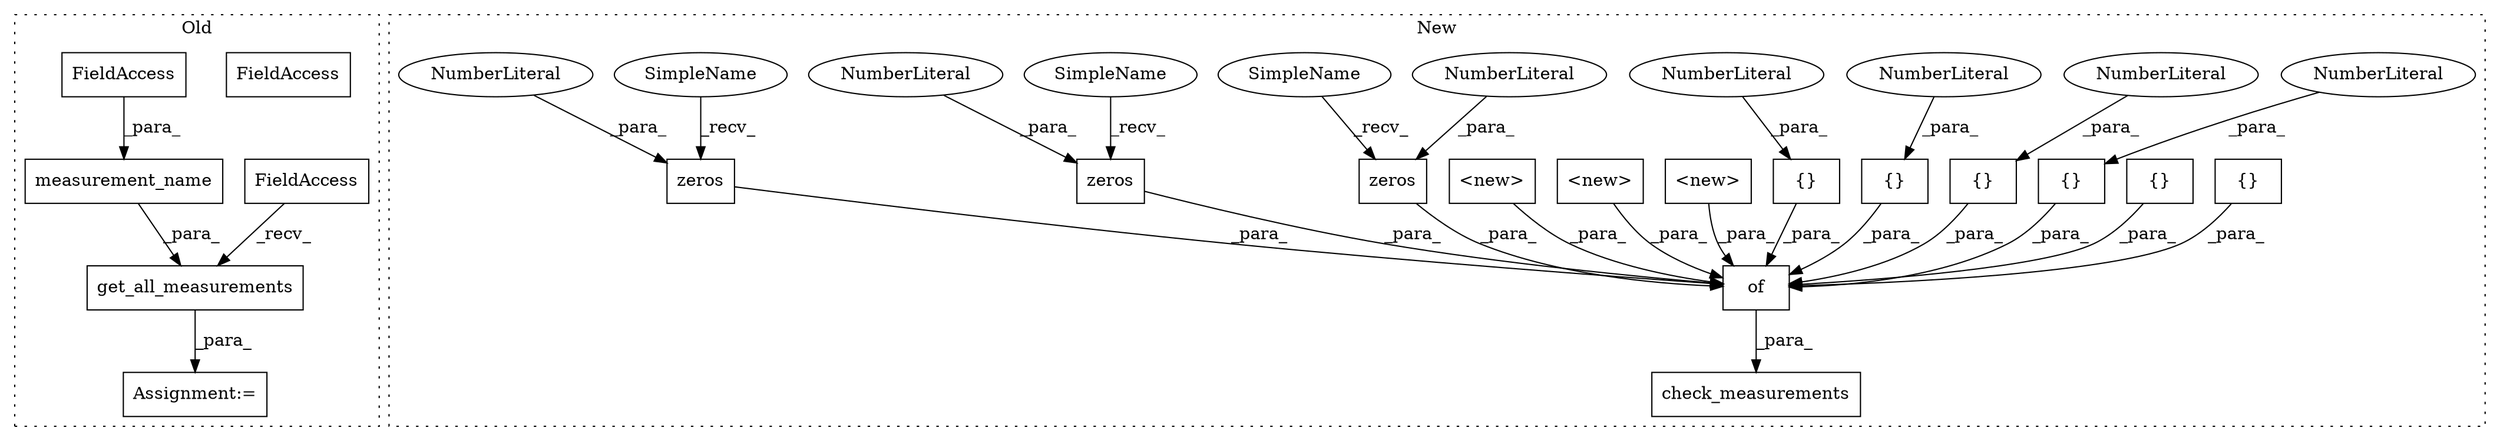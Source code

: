 digraph G {
subgraph cluster0 {
1 [label="get_all_measurements" a="32" s="55982,56081" l="21,1" shape="box"];
5 [label="measurement_name" a="32" s="56022,56080" l="17,1" shape="box"];
6 [label="FieldAccess" a="22" s="55959" l="22" shape="box"];
7 [label="FieldAccess" a="22" s="56039" l="41" shape="box"];
26 [label="Assignment:=" a="7" s="55958" l="1" shape="box"];
27 [label="FieldAccess" a="22" s="56039" l="41" shape="box"];
label = "Old";
style="dotted";
}
subgraph cluster1 {
2 [label="{}" a="4" s="64436,64451" l="1,1" shape="box"];
3 [label="check_measurements" a="32" s="64165,64894" l="19,1" shape="box"];
4 [label="{}" a="4" s="64598,64613" l="1,1" shape="box"];
8 [label="of" a="32" s="64198,64893" l="3,1" shape="box"];
9 [label="{}" a="4" s="64683,64685" l="1,1" shape="box"];
10 [label="NumberLiteral" a="34" s="64684" l="1" shape="ellipse"];
11 [label="{}" a="4" s="64823,64825" l="1,1" shape="box"];
12 [label="NumberLiteral" a="34" s="64824" l="1" shape="ellipse"];
13 [label="{}" a="4" s="64756,64758" l="1,1" shape="box"];
14 [label="NumberLiteral" a="34" s="64757" l="1" shape="ellipse"];
15 [label="{}" a="4" s="64890,64892" l="1,1" shape="box"];
16 [label="NumberLiteral" a="34" s="64891" l="1" shape="ellipse"];
17 [label="<new>" a="14" s="64615" l="58" shape="box"];
18 [label="zeros" a="32" s="64355,64362" l="6,1" shape="box"];
19 [label="NumberLiteral" a="34" s="64361" l="1" shape="ellipse"];
20 [label="<new>" a="14" s="64687" l="59" shape="box"];
21 [label="zeros" a="32" s="64524,64531" l="6,1" shape="box"];
22 [label="NumberLiteral" a="34" s="64530" l="1" shape="ellipse"];
23 [label="<new>" a="14" s="64201" l="47" shape="box"];
24 [label="zeros" a="32" s="64265,64276" l="6,1" shape="box"];
25 [label="NumberLiteral" a="34" s="64271" l="1" shape="ellipse"];
28 [label="SimpleName" a="42" s="64349" l="5" shape="ellipse"];
29 [label="SimpleName" a="42" s="64259" l="5" shape="ellipse"];
30 [label="SimpleName" a="42" s="64518" l="5" shape="ellipse"];
label = "New";
style="dotted";
}
1 -> 26 [label="_para_"];
2 -> 8 [label="_para_"];
4 -> 8 [label="_para_"];
5 -> 1 [label="_para_"];
6 -> 1 [label="_recv_"];
8 -> 3 [label="_para_"];
9 -> 8 [label="_para_"];
10 -> 9 [label="_para_"];
11 -> 8 [label="_para_"];
12 -> 11 [label="_para_"];
13 -> 8 [label="_para_"];
14 -> 13 [label="_para_"];
15 -> 8 [label="_para_"];
16 -> 15 [label="_para_"];
17 -> 8 [label="_para_"];
18 -> 8 [label="_para_"];
19 -> 18 [label="_para_"];
20 -> 8 [label="_para_"];
21 -> 8 [label="_para_"];
22 -> 21 [label="_para_"];
23 -> 8 [label="_para_"];
24 -> 8 [label="_para_"];
25 -> 24 [label="_para_"];
27 -> 5 [label="_para_"];
28 -> 18 [label="_recv_"];
29 -> 24 [label="_recv_"];
30 -> 21 [label="_recv_"];
}